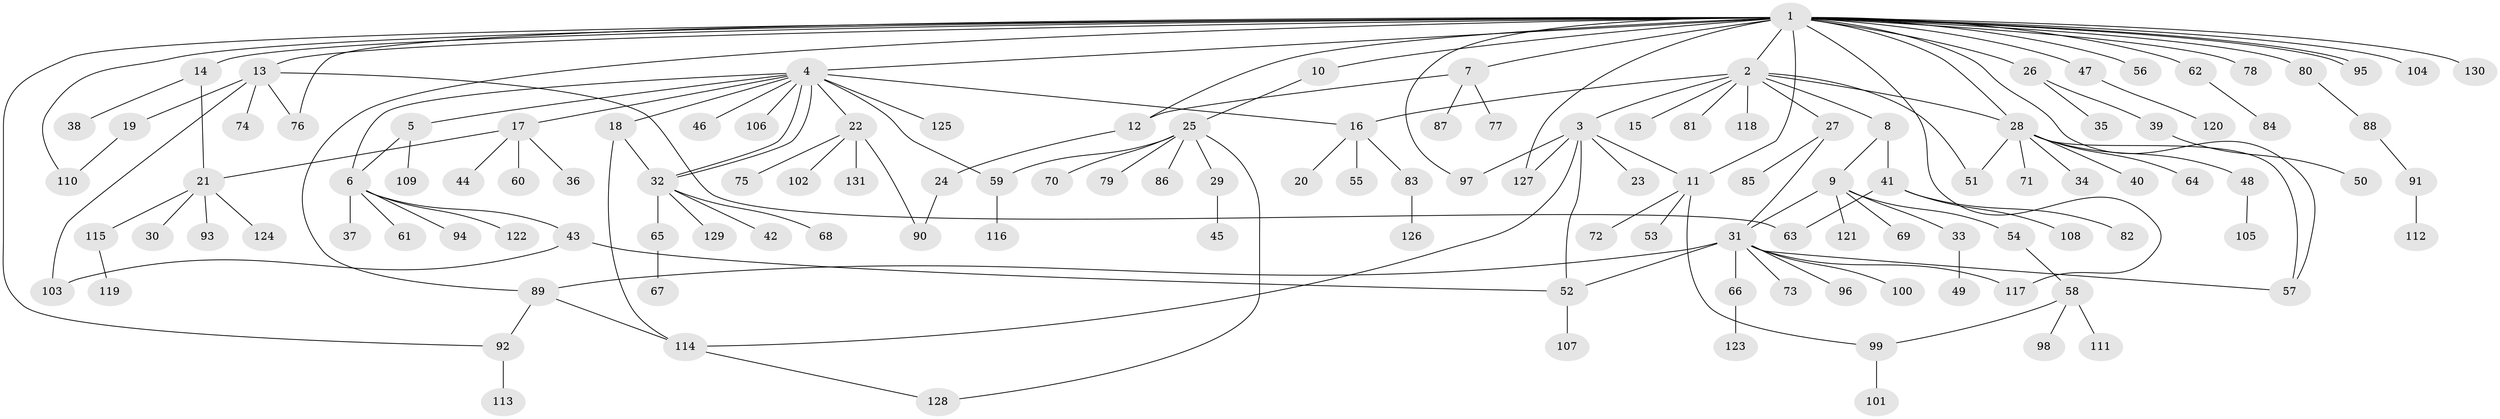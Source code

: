 // Generated by graph-tools (version 1.1) at 2025/35/03/09/25 02:35:21]
// undirected, 131 vertices, 160 edges
graph export_dot {
graph [start="1"]
  node [color=gray90,style=filled];
  1;
  2;
  3;
  4;
  5;
  6;
  7;
  8;
  9;
  10;
  11;
  12;
  13;
  14;
  15;
  16;
  17;
  18;
  19;
  20;
  21;
  22;
  23;
  24;
  25;
  26;
  27;
  28;
  29;
  30;
  31;
  32;
  33;
  34;
  35;
  36;
  37;
  38;
  39;
  40;
  41;
  42;
  43;
  44;
  45;
  46;
  47;
  48;
  49;
  50;
  51;
  52;
  53;
  54;
  55;
  56;
  57;
  58;
  59;
  60;
  61;
  62;
  63;
  64;
  65;
  66;
  67;
  68;
  69;
  70;
  71;
  72;
  73;
  74;
  75;
  76;
  77;
  78;
  79;
  80;
  81;
  82;
  83;
  84;
  85;
  86;
  87;
  88;
  89;
  90;
  91;
  92;
  93;
  94;
  95;
  96;
  97;
  98;
  99;
  100;
  101;
  102;
  103;
  104;
  105;
  106;
  107;
  108;
  109;
  110;
  111;
  112;
  113;
  114;
  115;
  116;
  117;
  118;
  119;
  120;
  121;
  122;
  123;
  124;
  125;
  126;
  127;
  128;
  129;
  130;
  131;
  1 -- 2;
  1 -- 4;
  1 -- 7;
  1 -- 10;
  1 -- 11;
  1 -- 12;
  1 -- 13;
  1 -- 14;
  1 -- 26;
  1 -- 28;
  1 -- 47;
  1 -- 56;
  1 -- 57;
  1 -- 62;
  1 -- 76;
  1 -- 78;
  1 -- 80;
  1 -- 89;
  1 -- 92;
  1 -- 95;
  1 -- 95;
  1 -- 97;
  1 -- 104;
  1 -- 110;
  1 -- 117;
  1 -- 127;
  1 -- 130;
  2 -- 3;
  2 -- 8;
  2 -- 15;
  2 -- 16;
  2 -- 27;
  2 -- 28;
  2 -- 51;
  2 -- 81;
  2 -- 118;
  3 -- 11;
  3 -- 23;
  3 -- 52;
  3 -- 97;
  3 -- 114;
  3 -- 127;
  4 -- 5;
  4 -- 6;
  4 -- 16;
  4 -- 17;
  4 -- 18;
  4 -- 22;
  4 -- 32;
  4 -- 32;
  4 -- 46;
  4 -- 59;
  4 -- 106;
  4 -- 125;
  5 -- 6;
  5 -- 109;
  6 -- 37;
  6 -- 43;
  6 -- 61;
  6 -- 94;
  6 -- 122;
  7 -- 12;
  7 -- 77;
  7 -- 87;
  8 -- 9;
  8 -- 41;
  9 -- 31;
  9 -- 33;
  9 -- 54;
  9 -- 69;
  9 -- 121;
  10 -- 25;
  11 -- 53;
  11 -- 72;
  11 -- 99;
  12 -- 24;
  13 -- 19;
  13 -- 63;
  13 -- 74;
  13 -- 76;
  13 -- 103;
  14 -- 21;
  14 -- 38;
  16 -- 20;
  16 -- 55;
  16 -- 83;
  17 -- 21;
  17 -- 36;
  17 -- 44;
  17 -- 60;
  18 -- 32;
  18 -- 114;
  19 -- 110;
  21 -- 30;
  21 -- 93;
  21 -- 115;
  21 -- 124;
  22 -- 75;
  22 -- 90;
  22 -- 102;
  22 -- 131;
  24 -- 90;
  25 -- 29;
  25 -- 59;
  25 -- 70;
  25 -- 79;
  25 -- 86;
  25 -- 128;
  26 -- 35;
  26 -- 39;
  27 -- 31;
  27 -- 85;
  28 -- 34;
  28 -- 40;
  28 -- 48;
  28 -- 51;
  28 -- 57;
  28 -- 64;
  28 -- 71;
  29 -- 45;
  31 -- 52;
  31 -- 57;
  31 -- 66;
  31 -- 73;
  31 -- 89;
  31 -- 96;
  31 -- 100;
  31 -- 117;
  32 -- 42;
  32 -- 65;
  32 -- 68;
  32 -- 129;
  33 -- 49;
  39 -- 50;
  41 -- 63;
  41 -- 82;
  41 -- 108;
  43 -- 52;
  43 -- 103;
  47 -- 120;
  48 -- 105;
  52 -- 107;
  54 -- 58;
  58 -- 98;
  58 -- 99;
  58 -- 111;
  59 -- 116;
  62 -- 84;
  65 -- 67;
  66 -- 123;
  80 -- 88;
  83 -- 126;
  88 -- 91;
  89 -- 92;
  89 -- 114;
  91 -- 112;
  92 -- 113;
  99 -- 101;
  114 -- 128;
  115 -- 119;
}
